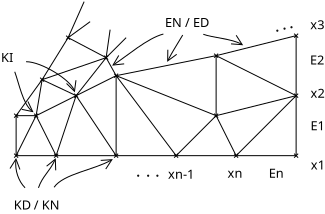 <?xml version="1.0" encoding="UTF-8"?>
<dia:diagram xmlns:dia="http://www.lysator.liu.se/~alla/dia/">
  <dia:layer name="Bakgrund" visible="true" connectable="true" active="true">
    <dia:object type="Standard - Line" version="0" id="O0">
      <dia:attribute name="obj_pos">
        <dia:point val="7,-1"/>
      </dia:attribute>
      <dia:attribute name="obj_bb">
        <dia:rectangle val="6.975,-1.025;10.025,-0.975"/>
      </dia:attribute>
      <dia:attribute name="conn_endpoints">
        <dia:point val="7,-1"/>
        <dia:point val="10,-1"/>
      </dia:attribute>
      <dia:attribute name="numcp">
        <dia:int val="1"/>
      </dia:attribute>
      <dia:attribute name="line_width">
        <dia:real val="0.05"/>
      </dia:attribute>
    </dia:object>
    <dia:object type="Standard - Line" version="0" id="O1">
      <dia:attribute name="obj_pos">
        <dia:point val="10,-1"/>
      </dia:attribute>
      <dia:attribute name="obj_bb">
        <dia:rectangle val="9.975,-1.025;13.025,-0.975"/>
      </dia:attribute>
      <dia:attribute name="conn_endpoints">
        <dia:point val="10,-1"/>
        <dia:point val="13,-1"/>
      </dia:attribute>
      <dia:attribute name="numcp">
        <dia:int val="1"/>
      </dia:attribute>
      <dia:attribute name="line_width">
        <dia:real val="0.05"/>
      </dia:attribute>
    </dia:object>
    <dia:object type="Standard - Line" version="0" id="O2">
      <dia:attribute name="obj_pos">
        <dia:point val="13,-1"/>
      </dia:attribute>
      <dia:attribute name="obj_bb">
        <dia:rectangle val="12.975,-4.025;13.025,-0.975"/>
      </dia:attribute>
      <dia:attribute name="conn_endpoints">
        <dia:point val="13,-1"/>
        <dia:point val="13,-4"/>
      </dia:attribute>
      <dia:attribute name="numcp">
        <dia:int val="1"/>
      </dia:attribute>
      <dia:attribute name="line_width">
        <dia:real val="0.05"/>
      </dia:attribute>
    </dia:object>
    <dia:object type="Standard - Line" version="0" id="O3">
      <dia:attribute name="obj_pos">
        <dia:point val="13,-4"/>
      </dia:attribute>
      <dia:attribute name="obj_bb">
        <dia:rectangle val="12.975,-7.025;13.025,-3.975"/>
      </dia:attribute>
      <dia:attribute name="conn_endpoints">
        <dia:point val="13,-4"/>
        <dia:point val="13,-7"/>
      </dia:attribute>
      <dia:attribute name="numcp">
        <dia:int val="1"/>
      </dia:attribute>
      <dia:attribute name="line_width">
        <dia:real val="0.05"/>
      </dia:attribute>
    </dia:object>
    <dia:object type="Standard - Line" version="0" id="O4">
      <dia:attribute name="obj_pos">
        <dia:point val="13,-7"/>
      </dia:attribute>
      <dia:attribute name="obj_bb">
        <dia:rectangle val="8.97,-7.03;13.03,-5.97"/>
      </dia:attribute>
      <dia:attribute name="conn_endpoints">
        <dia:point val="13,-7"/>
        <dia:point val="9,-6"/>
      </dia:attribute>
      <dia:attribute name="numcp">
        <dia:int val="1"/>
      </dia:attribute>
      <dia:attribute name="line_width">
        <dia:real val="0.05"/>
      </dia:attribute>
    </dia:object>
    <dia:object type="Standard - Line" version="0" id="O5">
      <dia:attribute name="obj_pos">
        <dia:point val="9,-6"/>
      </dia:attribute>
      <dia:attribute name="obj_bb">
        <dia:rectangle val="3.971,-6.029;9.029,-4.971"/>
      </dia:attribute>
      <dia:attribute name="conn_endpoints">
        <dia:point val="9,-6"/>
        <dia:point val="4,-5"/>
      </dia:attribute>
      <dia:attribute name="numcp">
        <dia:int val="1"/>
      </dia:attribute>
      <dia:attribute name="line_width">
        <dia:real val="0.05"/>
      </dia:attribute>
    </dia:object>
    <dia:object type="Standard - Line" version="0" id="O6">
      <dia:attribute name="obj_pos">
        <dia:point val="9,-6"/>
      </dia:attribute>
      <dia:attribute name="obj_bb">
        <dia:rectangle val="8.966,-6.034;13.034,-3.966"/>
      </dia:attribute>
      <dia:attribute name="conn_endpoints">
        <dia:point val="9,-6"/>
        <dia:point val="13,-4"/>
      </dia:attribute>
      <dia:attribute name="numcp">
        <dia:int val="1"/>
      </dia:attribute>
      <dia:attribute name="line_width">
        <dia:real val="0.05"/>
      </dia:attribute>
    </dia:object>
    <dia:object type="Standard - Line" version="0" id="O7">
      <dia:attribute name="obj_pos">
        <dia:point val="13,-4"/>
      </dia:attribute>
      <dia:attribute name="obj_bb">
        <dia:rectangle val="9.965,-4.035;13.035,-0.965"/>
      </dia:attribute>
      <dia:attribute name="conn_endpoints">
        <dia:point val="13,-4"/>
        <dia:point val="10,-1"/>
      </dia:attribute>
      <dia:attribute name="numcp">
        <dia:int val="1"/>
      </dia:attribute>
      <dia:attribute name="line_width">
        <dia:real val="0.05"/>
      </dia:attribute>
    </dia:object>
    <dia:object type="Standard - Line" version="0" id="O8">
      <dia:attribute name="obj_pos">
        <dia:point val="10,-1"/>
      </dia:attribute>
      <dia:attribute name="obj_bb">
        <dia:rectangle val="8.966,-3.034;10.034,-0.966"/>
      </dia:attribute>
      <dia:attribute name="conn_endpoints">
        <dia:point val="10,-1"/>
        <dia:point val="9,-3"/>
      </dia:attribute>
      <dia:attribute name="numcp">
        <dia:int val="1"/>
      </dia:attribute>
      <dia:attribute name="line_width">
        <dia:real val="0.05"/>
      </dia:attribute>
    </dia:object>
    <dia:object type="Standard - Line" version="0" id="O9">
      <dia:attribute name="obj_pos">
        <dia:point val="9,-3"/>
      </dia:attribute>
      <dia:attribute name="obj_bb">
        <dia:rectangle val="8.975,-6.025;9.025,-2.975"/>
      </dia:attribute>
      <dia:attribute name="conn_endpoints">
        <dia:point val="9,-3"/>
        <dia:point val="9,-6"/>
      </dia:attribute>
      <dia:attribute name="numcp">
        <dia:int val="1"/>
      </dia:attribute>
      <dia:attribute name="line_width">
        <dia:real val="0.05"/>
      </dia:attribute>
    </dia:object>
    <dia:object type="Standard - Line" version="0" id="O10">
      <dia:attribute name="obj_pos">
        <dia:point val="9,-3"/>
      </dia:attribute>
      <dia:attribute name="obj_bb">
        <dia:rectangle val="8.97,-4.03;13.03,-2.97"/>
      </dia:attribute>
      <dia:attribute name="conn_endpoints">
        <dia:point val="9,-3"/>
        <dia:point val="13,-4"/>
      </dia:attribute>
      <dia:attribute name="numcp">
        <dia:int val="1"/>
      </dia:attribute>
      <dia:attribute name="line_width">
        <dia:real val="0.05"/>
      </dia:attribute>
    </dia:object>
    <dia:object type="Standard - Line" version="0" id="O11">
      <dia:attribute name="obj_pos">
        <dia:point val="9,-3"/>
      </dia:attribute>
      <dia:attribute name="obj_bb">
        <dia:rectangle val="3.967,-5.032;9.033,-2.967"/>
      </dia:attribute>
      <dia:attribute name="conn_endpoints">
        <dia:point val="9,-3"/>
        <dia:point val="4,-5"/>
      </dia:attribute>
      <dia:attribute name="numcp">
        <dia:int val="1"/>
      </dia:attribute>
      <dia:attribute name="line_width">
        <dia:real val="0.05"/>
      </dia:attribute>
    </dia:object>
    <dia:object type="Standard - Line" version="0" id="O12">
      <dia:attribute name="obj_pos">
        <dia:point val="9,-3"/>
      </dia:attribute>
      <dia:attribute name="obj_bb">
        <dia:rectangle val="6.965,-3.035;9.035,-0.965"/>
      </dia:attribute>
      <dia:attribute name="conn_endpoints">
        <dia:point val="9,-3"/>
        <dia:point val="7,-1"/>
      </dia:attribute>
      <dia:attribute name="numcp">
        <dia:int val="1"/>
      </dia:attribute>
      <dia:attribute name="line_width">
        <dia:real val="0.05"/>
      </dia:attribute>
    </dia:object>
    <dia:object type="Standard - Line" version="0" id="O13">
      <dia:attribute name="obj_pos">
        <dia:point val="7,-1"/>
      </dia:attribute>
      <dia:attribute name="obj_bb">
        <dia:rectangle val="3.975,-1.025;7.025,-0.975"/>
      </dia:attribute>
      <dia:attribute name="conn_endpoints">
        <dia:point val="7,-1"/>
        <dia:point val="4,-1"/>
      </dia:attribute>
      <dia:attribute name="numcp">
        <dia:int val="1"/>
      </dia:attribute>
      <dia:attribute name="line_width">
        <dia:real val="0.05"/>
      </dia:attribute>
    </dia:object>
    <dia:object type="Standard - Line" version="0" id="O14">
      <dia:attribute name="obj_pos">
        <dia:point val="4,-1"/>
      </dia:attribute>
      <dia:attribute name="obj_bb">
        <dia:rectangle val="0.975,-1.025;4.025,-0.975"/>
      </dia:attribute>
      <dia:attribute name="conn_endpoints">
        <dia:point val="4,-1"/>
        <dia:point val="1,-1"/>
      </dia:attribute>
      <dia:attribute name="numcp">
        <dia:int val="1"/>
      </dia:attribute>
      <dia:attribute name="line_width">
        <dia:real val="0.05"/>
      </dia:attribute>
    </dia:object>
    <dia:object type="Standard - Line" version="0" id="O15">
      <dia:attribute name="obj_pos">
        <dia:point val="1,-1"/>
      </dia:attribute>
      <dia:attribute name="obj_bb">
        <dia:rectangle val="-1.025,-1.025;1.025,-0.975"/>
      </dia:attribute>
      <dia:attribute name="conn_endpoints">
        <dia:point val="1,-1"/>
        <dia:point val="-1,-1"/>
      </dia:attribute>
      <dia:attribute name="numcp">
        <dia:int val="1"/>
      </dia:attribute>
      <dia:attribute name="line_width">
        <dia:real val="0.05"/>
      </dia:attribute>
    </dia:object>
    <dia:object type="Standard - Line" version="0" id="O16">
      <dia:attribute name="obj_pos">
        <dia:point val="1,-1"/>
      </dia:attribute>
      <dia:attribute name="obj_bb">
        <dia:rectangle val="0.968,-4.032;2.032,-0.968"/>
      </dia:attribute>
      <dia:attribute name="conn_endpoints">
        <dia:point val="1,-1"/>
        <dia:point val="2,-4"/>
      </dia:attribute>
      <dia:attribute name="numcp">
        <dia:int val="1"/>
      </dia:attribute>
      <dia:attribute name="line_width">
        <dia:real val="0.05"/>
      </dia:attribute>
    </dia:object>
    <dia:object type="Standard - Line" version="0" id="O17">
      <dia:attribute name="obj_pos">
        <dia:point val="2,-4"/>
      </dia:attribute>
      <dia:attribute name="obj_bb">
        <dia:rectangle val="1.965,-4.035;4.035,-0.965"/>
      </dia:attribute>
      <dia:attribute name="conn_endpoints">
        <dia:point val="2,-4"/>
        <dia:point val="4,-1"/>
      </dia:attribute>
      <dia:attribute name="numcp">
        <dia:int val="1"/>
      </dia:attribute>
      <dia:attribute name="line_width">
        <dia:real val="0.05"/>
      </dia:attribute>
    </dia:object>
    <dia:object type="Standard - Line" version="0" id="O18">
      <dia:attribute name="obj_pos">
        <dia:point val="2,-4"/>
      </dia:attribute>
      <dia:attribute name="obj_bb">
        <dia:rectangle val="1.966,-5.034;4.034,-3.966"/>
      </dia:attribute>
      <dia:attribute name="conn_endpoints">
        <dia:point val="2,-4"/>
        <dia:point val="4,-5"/>
      </dia:attribute>
      <dia:attribute name="numcp">
        <dia:int val="1"/>
      </dia:attribute>
      <dia:attribute name="line_width">
        <dia:real val="0.05"/>
      </dia:attribute>
    </dia:object>
    <dia:object type="Standard - Line" version="0" id="O19">
      <dia:attribute name="obj_pos">
        <dia:point val="4,-5"/>
      </dia:attribute>
      <dia:attribute name="obj_bb">
        <dia:rectangle val="3.466,-5.934;4.034,-4.966"/>
      </dia:attribute>
      <dia:attribute name="conn_endpoints">
        <dia:point val="4,-5"/>
        <dia:point val="3.5,-5.9"/>
      </dia:attribute>
      <dia:attribute name="numcp">
        <dia:int val="1"/>
      </dia:attribute>
      <dia:attribute name="line_width">
        <dia:real val="0.05"/>
      </dia:attribute>
      <dia:connections>
        <dia:connection handle="1" to="O57" connection="0"/>
      </dia:connections>
    </dia:object>
    <dia:object type="Standard - Line" version="0" id="O20">
      <dia:attribute name="obj_pos">
        <dia:point val="3.5,-5.9"/>
      </dia:attribute>
      <dia:attribute name="obj_bb">
        <dia:rectangle val="3.465,-6.935;4.535,-5.865"/>
      </dia:attribute>
      <dia:attribute name="conn_endpoints">
        <dia:point val="3.5,-5.9"/>
        <dia:point val="4.5,-6.9"/>
      </dia:attribute>
      <dia:attribute name="numcp">
        <dia:int val="1"/>
      </dia:attribute>
      <dia:attribute name="line_width">
        <dia:real val="0.05"/>
      </dia:attribute>
      <dia:connections>
        <dia:connection handle="0" to="O57" connection="0"/>
      </dia:connections>
    </dia:object>
    <dia:object type="Standard - Line" version="0" id="O21">
      <dia:attribute name="obj_pos">
        <dia:point val="3.5,-5.9"/>
      </dia:attribute>
      <dia:attribute name="obj_bb">
        <dia:rectangle val="1.965,-5.935;3.535,-3.965"/>
      </dia:attribute>
      <dia:attribute name="conn_endpoints">
        <dia:point val="3.5,-5.9"/>
        <dia:point val="2,-4"/>
      </dia:attribute>
      <dia:attribute name="numcp">
        <dia:int val="1"/>
      </dia:attribute>
      <dia:attribute name="line_width">
        <dia:real val="0.05"/>
      </dia:attribute>
      <dia:connections>
        <dia:connection handle="0" to="O57" connection="0"/>
        <dia:connection handle="1" to="O63" connection="0"/>
      </dia:connections>
    </dia:object>
    <dia:object type="Standard - Line" version="0" id="O22">
      <dia:attribute name="obj_pos">
        <dia:point val="3.5,-5.9"/>
      </dia:attribute>
      <dia:attribute name="obj_bb">
        <dia:rectangle val="1.566,-6.934;3.534,-5.866"/>
      </dia:attribute>
      <dia:attribute name="conn_endpoints">
        <dia:point val="3.5,-5.9"/>
        <dia:point val="1.6,-6.9"/>
      </dia:attribute>
      <dia:attribute name="numcp">
        <dia:int val="1"/>
      </dia:attribute>
      <dia:attribute name="line_width">
        <dia:real val="0.05"/>
      </dia:attribute>
      <dia:connections>
        <dia:connection handle="0" to="O57" connection="0"/>
      </dia:connections>
    </dia:object>
    <dia:object type="Standard - Line" version="0" id="O23">
      <dia:attribute name="obj_pos">
        <dia:point val="2,-4"/>
      </dia:attribute>
      <dia:attribute name="obj_bb">
        <dia:rectangle val="0.267,-4.833;2.033,-3.967"/>
      </dia:attribute>
      <dia:attribute name="conn_endpoints">
        <dia:point val="2,-4"/>
        <dia:point val="0.3,-4.8"/>
      </dia:attribute>
      <dia:attribute name="numcp">
        <dia:int val="1"/>
      </dia:attribute>
      <dia:attribute name="line_width">
        <dia:real val="0.05"/>
      </dia:attribute>
      <dia:connections>
        <dia:connection handle="0" to="O63" connection="0"/>
        <dia:connection handle="1" to="O53" connection="0"/>
      </dia:connections>
    </dia:object>
    <dia:object type="Standard - Line" version="0" id="O24">
      <dia:attribute name="obj_pos">
        <dia:point val="-1,-1"/>
      </dia:attribute>
      <dia:attribute name="obj_bb">
        <dia:rectangle val="-1.034,-3.034;0.034,-0.966"/>
      </dia:attribute>
      <dia:attribute name="conn_endpoints">
        <dia:point val="-1,-1"/>
        <dia:point val="0,-3"/>
      </dia:attribute>
      <dia:attribute name="numcp">
        <dia:int val="1"/>
      </dia:attribute>
      <dia:attribute name="line_width">
        <dia:real val="0.05"/>
      </dia:attribute>
    </dia:object>
    <dia:object type="Standard - Line" version="0" id="O25">
      <dia:attribute name="obj_pos">
        <dia:point val="-1,-1"/>
      </dia:attribute>
      <dia:attribute name="obj_bb">
        <dia:rectangle val="-1.025,-3.025;-0.975,-0.975"/>
      </dia:attribute>
      <dia:attribute name="conn_endpoints">
        <dia:point val="-1,-1"/>
        <dia:point val="-1,-3"/>
      </dia:attribute>
      <dia:attribute name="numcp">
        <dia:int val="1"/>
      </dia:attribute>
      <dia:attribute name="line_width">
        <dia:real val="0.05"/>
      </dia:attribute>
    </dia:object>
    <dia:object type="Standard - Line" version="0" id="O26">
      <dia:attribute name="obj_pos">
        <dia:point val="-1,-3"/>
      </dia:attribute>
      <dia:attribute name="obj_bb">
        <dia:rectangle val="-1.035,-4.835;0.335,-2.965"/>
      </dia:attribute>
      <dia:attribute name="conn_endpoints">
        <dia:point val="-1,-3"/>
        <dia:point val="0.3,-4.8"/>
      </dia:attribute>
      <dia:attribute name="numcp">
        <dia:int val="1"/>
      </dia:attribute>
      <dia:attribute name="line_width">
        <dia:real val="0.05"/>
      </dia:attribute>
    </dia:object>
    <dia:object type="Standard - Line" version="0" id="O27">
      <dia:attribute name="obj_pos">
        <dia:point val="-1,-3"/>
      </dia:attribute>
      <dia:attribute name="obj_bb">
        <dia:rectangle val="-1.025,-3.025;0.025,-2.975"/>
      </dia:attribute>
      <dia:attribute name="conn_endpoints">
        <dia:point val="-1,-3"/>
        <dia:point val="0,-3"/>
      </dia:attribute>
      <dia:attribute name="numcp">
        <dia:int val="1"/>
      </dia:attribute>
      <dia:attribute name="line_width">
        <dia:real val="0.05"/>
      </dia:attribute>
    </dia:object>
    <dia:object type="Standard - Line" version="0" id="O28">
      <dia:attribute name="obj_pos">
        <dia:point val="0,-3"/>
      </dia:attribute>
      <dia:attribute name="obj_bb">
        <dia:rectangle val="-0.034,-4.034;2.034,-2.966"/>
      </dia:attribute>
      <dia:attribute name="conn_endpoints">
        <dia:point val="0,-3"/>
        <dia:point val="2,-4"/>
      </dia:attribute>
      <dia:attribute name="numcp">
        <dia:int val="1"/>
      </dia:attribute>
      <dia:attribute name="line_width">
        <dia:real val="0.05"/>
      </dia:attribute>
    </dia:object>
    <dia:object type="Standard - Line" version="0" id="O29">
      <dia:attribute name="obj_pos">
        <dia:point val="0.3,-4.8"/>
      </dia:attribute>
      <dia:attribute name="obj_bb">
        <dia:rectangle val="0.266,-6.934;1.634,-4.766"/>
      </dia:attribute>
      <dia:attribute name="conn_endpoints">
        <dia:point val="0.3,-4.8"/>
        <dia:point val="1.6,-6.9"/>
      </dia:attribute>
      <dia:attribute name="numcp">
        <dia:int val="1"/>
      </dia:attribute>
      <dia:attribute name="line_width">
        <dia:real val="0.05"/>
      </dia:attribute>
    </dia:object>
    <dia:object type="Standard - Line" version="0" id="O30">
      <dia:attribute name="obj_pos">
        <dia:point val="3.5,-5.9"/>
      </dia:attribute>
      <dia:attribute name="obj_bb">
        <dia:rectangle val="3.472,-7.328;3.728,-5.872"/>
      </dia:attribute>
      <dia:attribute name="conn_endpoints">
        <dia:point val="3.5,-5.9"/>
        <dia:point val="3.7,-7.3"/>
      </dia:attribute>
      <dia:attribute name="numcp">
        <dia:int val="1"/>
      </dia:attribute>
      <dia:attribute name="line_width">
        <dia:real val="0.05"/>
      </dia:attribute>
      <dia:connections>
        <dia:connection handle="0" to="O57" connection="0"/>
      </dia:connections>
    </dia:object>
    <dia:object type="Standard - Line" version="0" id="O31">
      <dia:attribute name="obj_pos">
        <dia:point val="0.3,-4.8"/>
      </dia:attribute>
      <dia:attribute name="obj_bb">
        <dia:rectangle val="0.268,-5.932;3.532,-4.768"/>
      </dia:attribute>
      <dia:attribute name="conn_endpoints">
        <dia:point val="0.3,-4.8"/>
        <dia:point val="3.5,-5.9"/>
      </dia:attribute>
      <dia:attribute name="numcp">
        <dia:int val="1"/>
      </dia:attribute>
      <dia:attribute name="line_width">
        <dia:real val="0.05"/>
      </dia:attribute>
      <dia:connections>
        <dia:connection handle="1" to="O57" connection="0"/>
      </dia:connections>
    </dia:object>
    <dia:object type="Standard - Line" version="0" id="O32">
      <dia:attribute name="obj_pos">
        <dia:point val="0,-3"/>
      </dia:attribute>
      <dia:attribute name="obj_bb">
        <dia:rectangle val="-0.029,-4.829;0.329,-2.971"/>
      </dia:attribute>
      <dia:attribute name="conn_endpoints">
        <dia:point val="0,-3"/>
        <dia:point val="0.3,-4.8"/>
      </dia:attribute>
      <dia:attribute name="numcp">
        <dia:int val="1"/>
      </dia:attribute>
      <dia:attribute name="line_width">
        <dia:real val="0.05"/>
      </dia:attribute>
    </dia:object>
    <dia:object type="Standard - Line" version="0" id="O33">
      <dia:attribute name="obj_pos">
        <dia:point val="1.6,-6.9"/>
      </dia:attribute>
      <dia:attribute name="obj_bb">
        <dia:rectangle val="1.567,-8.733;2.433,-6.867"/>
      </dia:attribute>
      <dia:attribute name="conn_endpoints">
        <dia:point val="1.6,-6.9"/>
        <dia:point val="2.4,-8.7"/>
      </dia:attribute>
      <dia:attribute name="numcp">
        <dia:int val="1"/>
      </dia:attribute>
      <dia:attribute name="line_width">
        <dia:real val="0.05"/>
      </dia:attribute>
    </dia:object>
    <dia:object type="Standard - Line" version="0" id="O34">
      <dia:attribute name="obj_pos">
        <dia:point val="4,-1"/>
      </dia:attribute>
      <dia:attribute name="obj_bb">
        <dia:rectangle val="3.975,-5.025;4.025,-0.975"/>
      </dia:attribute>
      <dia:attribute name="conn_endpoints">
        <dia:point val="4,-1"/>
        <dia:point val="4,-5"/>
      </dia:attribute>
      <dia:attribute name="numcp">
        <dia:int val="1"/>
      </dia:attribute>
      <dia:attribute name="line_width">
        <dia:real val="0.05"/>
      </dia:attribute>
    </dia:object>
    <dia:object type="Standard - Line" version="0" id="O35">
      <dia:attribute name="obj_pos">
        <dia:point val="7,-1"/>
      </dia:attribute>
      <dia:attribute name="obj_bb">
        <dia:rectangle val="3.965,-5.035;7.035,-0.965"/>
      </dia:attribute>
      <dia:attribute name="conn_endpoints">
        <dia:point val="7,-1"/>
        <dia:point val="4,-5"/>
      </dia:attribute>
      <dia:attribute name="numcp">
        <dia:int val="1"/>
      </dia:attribute>
      <dia:attribute name="line_width">
        <dia:real val="0.05"/>
      </dia:attribute>
    </dia:object>
    <dia:object type="Standard - Line" version="0" id="O36">
      <dia:attribute name="obj_pos">
        <dia:point val="1.6,-6.9"/>
      </dia:attribute>
      <dia:attribute name="obj_bb">
        <dia:rectangle val="1.565,-7.735;2.735,-6.865"/>
      </dia:attribute>
      <dia:attribute name="conn_endpoints">
        <dia:point val="1.6,-6.9"/>
        <dia:point val="2.7,-7.7"/>
      </dia:attribute>
      <dia:attribute name="numcp">
        <dia:int val="1"/>
      </dia:attribute>
      <dia:attribute name="line_width">
        <dia:real val="0.05"/>
      </dia:attribute>
    </dia:object>
    <dia:object type="Standard - Line" version="0" id="O37">
      <dia:attribute name="obj_pos">
        <dia:point val="12.9,-4.1"/>
      </dia:attribute>
      <dia:attribute name="obj_bb">
        <dia:rectangle val="12.865,-4.135;13.135,-3.865"/>
      </dia:attribute>
      <dia:attribute name="conn_endpoints">
        <dia:point val="12.9,-4.1"/>
        <dia:point val="13.1,-3.9"/>
      </dia:attribute>
      <dia:attribute name="numcp">
        <dia:int val="1"/>
      </dia:attribute>
      <dia:attribute name="line_width">
        <dia:real val="0.05"/>
      </dia:attribute>
    </dia:object>
    <dia:object type="Standard - Line" version="0" id="O38">
      <dia:attribute name="obj_pos">
        <dia:point val="12.9,-3.9"/>
      </dia:attribute>
      <dia:attribute name="obj_bb">
        <dia:rectangle val="12.865,-4.135;13.135,-3.865"/>
      </dia:attribute>
      <dia:attribute name="conn_endpoints">
        <dia:point val="12.9,-3.9"/>
        <dia:point val="13.1,-4.1"/>
      </dia:attribute>
      <dia:attribute name="numcp">
        <dia:int val="1"/>
      </dia:attribute>
      <dia:attribute name="line_width">
        <dia:real val="0.05"/>
      </dia:attribute>
    </dia:object>
    <dia:object type="Standard - Line" version="0" id="O39">
      <dia:attribute name="obj_pos">
        <dia:point val="12.9,-1.1"/>
      </dia:attribute>
      <dia:attribute name="obj_bb">
        <dia:rectangle val="12.865,-1.135;13.135,-0.865"/>
      </dia:attribute>
      <dia:attribute name="conn_endpoints">
        <dia:point val="12.9,-1.1"/>
        <dia:point val="13.1,-0.9"/>
      </dia:attribute>
      <dia:attribute name="numcp">
        <dia:int val="1"/>
      </dia:attribute>
      <dia:attribute name="line_width">
        <dia:real val="0.05"/>
      </dia:attribute>
    </dia:object>
    <dia:object type="Standard - Line" version="0" id="O40">
      <dia:attribute name="obj_pos">
        <dia:point val="12.9,-0.9"/>
      </dia:attribute>
      <dia:attribute name="obj_bb">
        <dia:rectangle val="12.865,-1.135;13.135,-0.865"/>
      </dia:attribute>
      <dia:attribute name="conn_endpoints">
        <dia:point val="12.9,-0.9"/>
        <dia:point val="13.1,-1.1"/>
      </dia:attribute>
      <dia:attribute name="numcp">
        <dia:int val="1"/>
      </dia:attribute>
      <dia:attribute name="line_width">
        <dia:real val="0.05"/>
      </dia:attribute>
    </dia:object>
    <dia:object type="Standard - Line" version="0" id="O41">
      <dia:attribute name="obj_pos">
        <dia:point val="9.9,-1.1"/>
      </dia:attribute>
      <dia:attribute name="obj_bb">
        <dia:rectangle val="9.865,-1.135;10.135,-0.865"/>
      </dia:attribute>
      <dia:attribute name="conn_endpoints">
        <dia:point val="9.9,-1.1"/>
        <dia:point val="10.1,-0.9"/>
      </dia:attribute>
      <dia:attribute name="numcp">
        <dia:int val="1"/>
      </dia:attribute>
      <dia:attribute name="line_width">
        <dia:real val="0.05"/>
      </dia:attribute>
    </dia:object>
    <dia:object type="Standard - Line" version="0" id="O42">
      <dia:attribute name="obj_pos">
        <dia:point val="9.9,-0.9"/>
      </dia:attribute>
      <dia:attribute name="obj_bb">
        <dia:rectangle val="9.865,-1.135;10.135,-0.865"/>
      </dia:attribute>
      <dia:attribute name="conn_endpoints">
        <dia:point val="9.9,-0.9"/>
        <dia:point val="10.1,-1.1"/>
      </dia:attribute>
      <dia:attribute name="numcp">
        <dia:int val="1"/>
      </dia:attribute>
      <dia:attribute name="line_width">
        <dia:real val="0.05"/>
      </dia:attribute>
    </dia:object>
    <dia:object type="Standard - Line" version="0" id="O43">
      <dia:attribute name="obj_pos">
        <dia:point val="6.9,-1.1"/>
      </dia:attribute>
      <dia:attribute name="obj_bb">
        <dia:rectangle val="6.865,-1.135;7.135,-0.865"/>
      </dia:attribute>
      <dia:attribute name="conn_endpoints">
        <dia:point val="6.9,-1.1"/>
        <dia:point val="7.1,-0.9"/>
      </dia:attribute>
      <dia:attribute name="numcp">
        <dia:int val="1"/>
      </dia:attribute>
      <dia:attribute name="line_width">
        <dia:real val="0.05"/>
      </dia:attribute>
    </dia:object>
    <dia:object type="Standard - Line" version="0" id="O44">
      <dia:attribute name="obj_pos">
        <dia:point val="6.9,-0.9"/>
      </dia:attribute>
      <dia:attribute name="obj_bb">
        <dia:rectangle val="6.865,-1.135;7.135,-0.865"/>
      </dia:attribute>
      <dia:attribute name="conn_endpoints">
        <dia:point val="6.9,-0.9"/>
        <dia:point val="7.1,-1.1"/>
      </dia:attribute>
      <dia:attribute name="numcp">
        <dia:int val="1"/>
      </dia:attribute>
      <dia:attribute name="line_width">
        <dia:real val="0.05"/>
      </dia:attribute>
    </dia:object>
    <dia:object type="Standard - Line" version="0" id="O45">
      <dia:attribute name="obj_pos">
        <dia:point val="3.9,-1.1"/>
      </dia:attribute>
      <dia:attribute name="obj_bb">
        <dia:rectangle val="3.865,-1.135;4.135,-0.865"/>
      </dia:attribute>
      <dia:attribute name="conn_endpoints">
        <dia:point val="3.9,-1.1"/>
        <dia:point val="4.1,-0.9"/>
      </dia:attribute>
      <dia:attribute name="numcp">
        <dia:int val="1"/>
      </dia:attribute>
      <dia:attribute name="line_width">
        <dia:real val="0.05"/>
      </dia:attribute>
    </dia:object>
    <dia:object type="Standard - Line" version="0" id="O46">
      <dia:attribute name="obj_pos">
        <dia:point val="3.9,-0.9"/>
      </dia:attribute>
      <dia:attribute name="obj_bb">
        <dia:rectangle val="3.865,-1.135;4.135,-0.865"/>
      </dia:attribute>
      <dia:attribute name="conn_endpoints">
        <dia:point val="3.9,-0.9"/>
        <dia:point val="4.1,-1.1"/>
      </dia:attribute>
      <dia:attribute name="numcp">
        <dia:int val="1"/>
      </dia:attribute>
      <dia:attribute name="line_width">
        <dia:real val="0.05"/>
      </dia:attribute>
    </dia:object>
    <dia:object type="Standard - Line" version="0" id="O47">
      <dia:attribute name="obj_pos">
        <dia:point val="0.9,-1.1"/>
      </dia:attribute>
      <dia:attribute name="obj_bb">
        <dia:rectangle val="0.865,-1.135;1.135,-0.865"/>
      </dia:attribute>
      <dia:attribute name="conn_endpoints">
        <dia:point val="0.9,-1.1"/>
        <dia:point val="1.1,-0.9"/>
      </dia:attribute>
      <dia:attribute name="numcp">
        <dia:int val="1"/>
      </dia:attribute>
      <dia:attribute name="line_width">
        <dia:real val="0.05"/>
      </dia:attribute>
    </dia:object>
    <dia:object type="Standard - Line" version="0" id="O48">
      <dia:attribute name="obj_pos">
        <dia:point val="0.9,-0.9"/>
      </dia:attribute>
      <dia:attribute name="obj_bb">
        <dia:rectangle val="0.865,-1.135;1.135,-0.865"/>
      </dia:attribute>
      <dia:attribute name="conn_endpoints">
        <dia:point val="0.9,-0.9"/>
        <dia:point val="1.1,-1.1"/>
      </dia:attribute>
      <dia:attribute name="numcp">
        <dia:int val="1"/>
      </dia:attribute>
      <dia:attribute name="line_width">
        <dia:real val="0.05"/>
      </dia:attribute>
    </dia:object>
    <dia:object type="Standard - Line" version="0" id="O49">
      <dia:attribute name="obj_pos">
        <dia:point val="-1.1,-1.1"/>
      </dia:attribute>
      <dia:attribute name="obj_bb">
        <dia:rectangle val="-1.135,-1.135;-0.865,-0.865"/>
      </dia:attribute>
      <dia:attribute name="conn_endpoints">
        <dia:point val="-1.1,-1.1"/>
        <dia:point val="-0.9,-0.9"/>
      </dia:attribute>
      <dia:attribute name="numcp">
        <dia:int val="1"/>
      </dia:attribute>
      <dia:attribute name="line_width">
        <dia:real val="0.05"/>
      </dia:attribute>
    </dia:object>
    <dia:object type="Standard - Line" version="0" id="O50">
      <dia:attribute name="obj_pos">
        <dia:point val="-1.1,-0.9"/>
      </dia:attribute>
      <dia:attribute name="obj_bb">
        <dia:rectangle val="-1.135,-1.135;-0.865,-0.865"/>
      </dia:attribute>
      <dia:attribute name="conn_endpoints">
        <dia:point val="-1.1,-0.9"/>
        <dia:point val="-0.9,-1.1"/>
      </dia:attribute>
      <dia:attribute name="numcp">
        <dia:int val="1"/>
      </dia:attribute>
      <dia:attribute name="line_width">
        <dia:real val="0.05"/>
      </dia:attribute>
    </dia:object>
    <dia:object type="Standard - Line" version="0" id="O51">
      <dia:attribute name="obj_pos">
        <dia:point val="-1.1,-3.1"/>
      </dia:attribute>
      <dia:attribute name="obj_bb">
        <dia:rectangle val="-1.135,-3.135;-0.865,-2.865"/>
      </dia:attribute>
      <dia:attribute name="conn_endpoints">
        <dia:point val="-1.1,-3.1"/>
        <dia:point val="-0.9,-2.9"/>
      </dia:attribute>
      <dia:attribute name="numcp">
        <dia:int val="1"/>
      </dia:attribute>
      <dia:attribute name="line_width">
        <dia:real val="0.05"/>
      </dia:attribute>
    </dia:object>
    <dia:object type="Standard - Line" version="0" id="O52">
      <dia:attribute name="obj_pos">
        <dia:point val="-1.1,-2.9"/>
      </dia:attribute>
      <dia:attribute name="obj_bb">
        <dia:rectangle val="-1.135,-3.135;-0.865,-2.865"/>
      </dia:attribute>
      <dia:attribute name="conn_endpoints">
        <dia:point val="-1.1,-2.9"/>
        <dia:point val="-0.9,-3.1"/>
      </dia:attribute>
      <dia:attribute name="numcp">
        <dia:int val="1"/>
      </dia:attribute>
      <dia:attribute name="line_width">
        <dia:real val="0.05"/>
      </dia:attribute>
    </dia:object>
    <dia:object type="Standard - Line" version="0" id="O53">
      <dia:attribute name="obj_pos">
        <dia:point val="0.2,-4.9"/>
      </dia:attribute>
      <dia:attribute name="obj_bb">
        <dia:rectangle val="0.165,-4.935;0.435,-4.665"/>
      </dia:attribute>
      <dia:attribute name="conn_endpoints">
        <dia:point val="0.2,-4.9"/>
        <dia:point val="0.4,-4.7"/>
      </dia:attribute>
      <dia:attribute name="numcp">
        <dia:int val="1"/>
      </dia:attribute>
      <dia:attribute name="line_width">
        <dia:real val="0.05"/>
      </dia:attribute>
    </dia:object>
    <dia:object type="Standard - Line" version="0" id="O54">
      <dia:attribute name="obj_pos">
        <dia:point val="0.2,-4.7"/>
      </dia:attribute>
      <dia:attribute name="obj_bb">
        <dia:rectangle val="0.165,-4.935;0.435,-4.665"/>
      </dia:attribute>
      <dia:attribute name="conn_endpoints">
        <dia:point val="0.2,-4.7"/>
        <dia:point val="0.4,-4.9"/>
      </dia:attribute>
      <dia:attribute name="numcp">
        <dia:int val="1"/>
      </dia:attribute>
      <dia:attribute name="line_width">
        <dia:real val="0.05"/>
      </dia:attribute>
    </dia:object>
    <dia:object type="Standard - Line" version="0" id="O55">
      <dia:attribute name="obj_pos">
        <dia:point val="3.9,-5.1"/>
      </dia:attribute>
      <dia:attribute name="obj_bb">
        <dia:rectangle val="3.865,-5.135;4.135,-4.865"/>
      </dia:attribute>
      <dia:attribute name="conn_endpoints">
        <dia:point val="3.9,-5.1"/>
        <dia:point val="4.1,-4.9"/>
      </dia:attribute>
      <dia:attribute name="numcp">
        <dia:int val="1"/>
      </dia:attribute>
      <dia:attribute name="line_width">
        <dia:real val="0.05"/>
      </dia:attribute>
    </dia:object>
    <dia:object type="Standard - Line" version="0" id="O56">
      <dia:attribute name="obj_pos">
        <dia:point val="3.9,-4.9"/>
      </dia:attribute>
      <dia:attribute name="obj_bb">
        <dia:rectangle val="3.865,-5.135;4.135,-4.865"/>
      </dia:attribute>
      <dia:attribute name="conn_endpoints">
        <dia:point val="3.9,-4.9"/>
        <dia:point val="4.1,-5.1"/>
      </dia:attribute>
      <dia:attribute name="numcp">
        <dia:int val="1"/>
      </dia:attribute>
      <dia:attribute name="line_width">
        <dia:real val="0.05"/>
      </dia:attribute>
    </dia:object>
    <dia:object type="Standard - Line" version="0" id="O57">
      <dia:attribute name="obj_pos">
        <dia:point val="3.4,-6"/>
      </dia:attribute>
      <dia:attribute name="obj_bb">
        <dia:rectangle val="3.365,-6.035;3.635,-5.765"/>
      </dia:attribute>
      <dia:attribute name="conn_endpoints">
        <dia:point val="3.4,-6"/>
        <dia:point val="3.6,-5.8"/>
      </dia:attribute>
      <dia:attribute name="numcp">
        <dia:int val="1"/>
      </dia:attribute>
      <dia:attribute name="line_width">
        <dia:real val="0.05"/>
      </dia:attribute>
    </dia:object>
    <dia:object type="Standard - Line" version="0" id="O58">
      <dia:attribute name="obj_pos">
        <dia:point val="3.4,-5.8"/>
      </dia:attribute>
      <dia:attribute name="obj_bb">
        <dia:rectangle val="3.365,-6.035;3.635,-5.765"/>
      </dia:attribute>
      <dia:attribute name="conn_endpoints">
        <dia:point val="3.4,-5.8"/>
        <dia:point val="3.6,-6"/>
      </dia:attribute>
      <dia:attribute name="numcp">
        <dia:int val="1"/>
      </dia:attribute>
      <dia:attribute name="line_width">
        <dia:real val="0.05"/>
      </dia:attribute>
    </dia:object>
    <dia:object type="Standard - Line" version="0" id="O59">
      <dia:attribute name="obj_pos">
        <dia:point val="8.9,-6.1"/>
      </dia:attribute>
      <dia:attribute name="obj_bb">
        <dia:rectangle val="8.865,-6.135;9.135,-5.865"/>
      </dia:attribute>
      <dia:attribute name="conn_endpoints">
        <dia:point val="8.9,-6.1"/>
        <dia:point val="9.1,-5.9"/>
      </dia:attribute>
      <dia:attribute name="numcp">
        <dia:int val="1"/>
      </dia:attribute>
      <dia:attribute name="line_width">
        <dia:real val="0.05"/>
      </dia:attribute>
    </dia:object>
    <dia:object type="Standard - Line" version="0" id="O60">
      <dia:attribute name="obj_pos">
        <dia:point val="9.1,-6.1"/>
      </dia:attribute>
      <dia:attribute name="obj_bb">
        <dia:rectangle val="8.865,-6.135;9.135,-5.865"/>
      </dia:attribute>
      <dia:attribute name="conn_endpoints">
        <dia:point val="9.1,-6.1"/>
        <dia:point val="8.9,-5.9"/>
      </dia:attribute>
      <dia:attribute name="numcp">
        <dia:int val="1"/>
      </dia:attribute>
      <dia:attribute name="line_width">
        <dia:real val="0.05"/>
      </dia:attribute>
    </dia:object>
    <dia:object type="Standard - Line" version="0" id="O61">
      <dia:attribute name="obj_pos">
        <dia:point val="12.9,-7.1"/>
      </dia:attribute>
      <dia:attribute name="obj_bb">
        <dia:rectangle val="12.865,-7.135;13.135,-6.865"/>
      </dia:attribute>
      <dia:attribute name="conn_endpoints">
        <dia:point val="12.9,-7.1"/>
        <dia:point val="13.1,-6.9"/>
      </dia:attribute>
      <dia:attribute name="numcp">
        <dia:int val="1"/>
      </dia:attribute>
      <dia:attribute name="line_width">
        <dia:real val="0.05"/>
      </dia:attribute>
    </dia:object>
    <dia:object type="Standard - Line" version="0" id="O62">
      <dia:attribute name="obj_pos">
        <dia:point val="12.9,-6.9"/>
      </dia:attribute>
      <dia:attribute name="obj_bb">
        <dia:rectangle val="12.865,-7.135;13.135,-6.865"/>
      </dia:attribute>
      <dia:attribute name="conn_endpoints">
        <dia:point val="12.9,-6.9"/>
        <dia:point val="13.1,-7.1"/>
      </dia:attribute>
      <dia:attribute name="numcp">
        <dia:int val="1"/>
      </dia:attribute>
      <dia:attribute name="line_width">
        <dia:real val="0.05"/>
      </dia:attribute>
    </dia:object>
    <dia:object type="Standard - Line" version="0" id="O63">
      <dia:attribute name="obj_pos">
        <dia:point val="1.9,-4.1"/>
      </dia:attribute>
      <dia:attribute name="obj_bb">
        <dia:rectangle val="1.865,-4.135;2.135,-3.865"/>
      </dia:attribute>
      <dia:attribute name="conn_endpoints">
        <dia:point val="1.9,-4.1"/>
        <dia:point val="2.1,-3.9"/>
      </dia:attribute>
      <dia:attribute name="numcp">
        <dia:int val="1"/>
      </dia:attribute>
      <dia:attribute name="line_width">
        <dia:real val="0.05"/>
      </dia:attribute>
    </dia:object>
    <dia:object type="Standard - Line" version="0" id="O64">
      <dia:attribute name="obj_pos">
        <dia:point val="1.9,-3.9"/>
      </dia:attribute>
      <dia:attribute name="obj_bb">
        <dia:rectangle val="1.865,-4.135;2.135,-3.865"/>
      </dia:attribute>
      <dia:attribute name="conn_endpoints">
        <dia:point val="1.9,-3.9"/>
        <dia:point val="2.1,-4.1"/>
      </dia:attribute>
      <dia:attribute name="numcp">
        <dia:int val="1"/>
      </dia:attribute>
      <dia:attribute name="line_width">
        <dia:real val="0.05"/>
      </dia:attribute>
    </dia:object>
    <dia:object type="Standard - Line" version="0" id="O65">
      <dia:attribute name="obj_pos">
        <dia:point val="8.9,-3.1"/>
      </dia:attribute>
      <dia:attribute name="obj_bb">
        <dia:rectangle val="8.865,-3.135;9.135,-2.865"/>
      </dia:attribute>
      <dia:attribute name="conn_endpoints">
        <dia:point val="8.9,-3.1"/>
        <dia:point val="9.1,-2.9"/>
      </dia:attribute>
      <dia:attribute name="numcp">
        <dia:int val="1"/>
      </dia:attribute>
      <dia:attribute name="line_width">
        <dia:real val="0.05"/>
      </dia:attribute>
    </dia:object>
    <dia:object type="Standard - Line" version="0" id="O66">
      <dia:attribute name="obj_pos">
        <dia:point val="8.9,-2.9"/>
      </dia:attribute>
      <dia:attribute name="obj_bb">
        <dia:rectangle val="8.865,-3.135;9.135,-2.865"/>
      </dia:attribute>
      <dia:attribute name="conn_endpoints">
        <dia:point val="8.9,-2.9"/>
        <dia:point val="9.1,-3.1"/>
      </dia:attribute>
      <dia:attribute name="numcp">
        <dia:int val="1"/>
      </dia:attribute>
      <dia:attribute name="line_width">
        <dia:real val="0.05"/>
      </dia:attribute>
    </dia:object>
    <dia:object type="Standard - Line" version="0" id="O67">
      <dia:attribute name="obj_pos">
        <dia:point val="-0.1,-3.1"/>
      </dia:attribute>
      <dia:attribute name="obj_bb">
        <dia:rectangle val="-0.135,-3.135;0.135,-2.865"/>
      </dia:attribute>
      <dia:attribute name="conn_endpoints">
        <dia:point val="-0.1,-3.1"/>
        <dia:point val="0.1,-2.9"/>
      </dia:attribute>
      <dia:attribute name="numcp">
        <dia:int val="1"/>
      </dia:attribute>
      <dia:attribute name="line_width">
        <dia:real val="0.05"/>
      </dia:attribute>
    </dia:object>
    <dia:object type="Standard - Line" version="0" id="O68">
      <dia:attribute name="obj_pos">
        <dia:point val="-0.1,-2.9"/>
      </dia:attribute>
      <dia:attribute name="obj_bb">
        <dia:rectangle val="-0.135,-3.135;0.135,-2.865"/>
      </dia:attribute>
      <dia:attribute name="conn_endpoints">
        <dia:point val="-0.1,-2.9"/>
        <dia:point val="0.1,-3.1"/>
      </dia:attribute>
      <dia:attribute name="numcp">
        <dia:int val="1"/>
      </dia:attribute>
      <dia:attribute name="line_width">
        <dia:real val="0.05"/>
      </dia:attribute>
    </dia:object>
    <dia:object type="Standard - Line" version="0" id="O69">
      <dia:attribute name="obj_pos">
        <dia:point val="0,-3"/>
      </dia:attribute>
      <dia:attribute name="obj_bb">
        <dia:rectangle val="-0.034,-3.034;1.034,-0.966"/>
      </dia:attribute>
      <dia:attribute name="conn_endpoints">
        <dia:point val="0,-3"/>
        <dia:point val="1,-1"/>
      </dia:attribute>
      <dia:attribute name="numcp">
        <dia:int val="1"/>
      </dia:attribute>
      <dia:attribute name="line_width">
        <dia:real val="0.05"/>
      </dia:attribute>
      <dia:connections>
        <dia:connection handle="0" to="O67" connection="0"/>
        <dia:connection handle="1" to="O47" connection="0"/>
      </dia:connections>
    </dia:object>
    <dia:object type="Standard - Line" version="0" id="O70">
      <dia:attribute name="obj_pos">
        <dia:point val="1.5,-7"/>
      </dia:attribute>
      <dia:attribute name="obj_bb">
        <dia:rectangle val="1.465,-7.035;1.735,-6.765"/>
      </dia:attribute>
      <dia:attribute name="conn_endpoints">
        <dia:point val="1.5,-7"/>
        <dia:point val="1.7,-6.8"/>
      </dia:attribute>
      <dia:attribute name="numcp">
        <dia:int val="1"/>
      </dia:attribute>
      <dia:attribute name="line_width">
        <dia:real val="0.05"/>
      </dia:attribute>
    </dia:object>
    <dia:object type="Standard - Line" version="0" id="O71">
      <dia:attribute name="obj_pos">
        <dia:point val="1.5,-6.8"/>
      </dia:attribute>
      <dia:attribute name="obj_bb">
        <dia:rectangle val="1.465,-7.035;1.735,-6.765"/>
      </dia:attribute>
      <dia:attribute name="conn_endpoints">
        <dia:point val="1.5,-6.8"/>
        <dia:point val="1.7,-7"/>
      </dia:attribute>
      <dia:attribute name="numcp">
        <dia:int val="1"/>
      </dia:attribute>
      <dia:attribute name="line_width">
        <dia:real val="0.05"/>
      </dia:attribute>
    </dia:object>
    <dia:object type="Standard - Text" version="1" id="O72">
      <dia:attribute name="obj_pos">
        <dia:point val="13.73,-0.303"/>
      </dia:attribute>
      <dia:attribute name="obj_bb">
        <dia:rectangle val="13.73,-0.897;14.515,-0.152"/>
      </dia:attribute>
      <dia:attribute name="text">
        <dia:composite type="text">
          <dia:attribute name="string">
            <dia:string>#x1#</dia:string>
          </dia:attribute>
          <dia:attribute name="font">
            <dia:font family="sans" style="0" name="Helvetica"/>
          </dia:attribute>
          <dia:attribute name="height">
            <dia:real val="0.8"/>
          </dia:attribute>
          <dia:attribute name="pos">
            <dia:point val="13.73,-0.303"/>
          </dia:attribute>
          <dia:attribute name="color">
            <dia:color val="#000000ff"/>
          </dia:attribute>
          <dia:attribute name="alignment">
            <dia:enum val="0"/>
          </dia:attribute>
        </dia:composite>
      </dia:attribute>
      <dia:attribute name="valign">
        <dia:enum val="3"/>
      </dia:attribute>
    </dia:object>
    <dia:object type="Standard - Text" version="1" id="O73">
      <dia:attribute name="obj_pos">
        <dia:point val="13.718,-3.901"/>
      </dia:attribute>
      <dia:attribute name="obj_bb">
        <dia:rectangle val="13.718,-4.495;14.503,-3.75"/>
      </dia:attribute>
      <dia:attribute name="text">
        <dia:composite type="text">
          <dia:attribute name="string">
            <dia:string>#x2#</dia:string>
          </dia:attribute>
          <dia:attribute name="font">
            <dia:font family="sans" style="0" name="Helvetica"/>
          </dia:attribute>
          <dia:attribute name="height">
            <dia:real val="0.8"/>
          </dia:attribute>
          <dia:attribute name="pos">
            <dia:point val="13.718,-3.901"/>
          </dia:attribute>
          <dia:attribute name="color">
            <dia:color val="#000000ff"/>
          </dia:attribute>
          <dia:attribute name="alignment">
            <dia:enum val="0"/>
          </dia:attribute>
        </dia:composite>
      </dia:attribute>
      <dia:attribute name="valign">
        <dia:enum val="3"/>
      </dia:attribute>
    </dia:object>
    <dia:object type="Standard - Text" version="1" id="O74">
      <dia:attribute name="obj_pos">
        <dia:point val="13.702,-7.316"/>
      </dia:attribute>
      <dia:attribute name="obj_bb">
        <dia:rectangle val="13.702,-7.91;14.487,-7.165"/>
      </dia:attribute>
      <dia:attribute name="text">
        <dia:composite type="text">
          <dia:attribute name="string">
            <dia:string>#x3#</dia:string>
          </dia:attribute>
          <dia:attribute name="font">
            <dia:font family="sans" style="0" name="Helvetica"/>
          </dia:attribute>
          <dia:attribute name="height">
            <dia:real val="0.8"/>
          </dia:attribute>
          <dia:attribute name="pos">
            <dia:point val="13.702,-7.316"/>
          </dia:attribute>
          <dia:attribute name="color">
            <dia:color val="#000000ff"/>
          </dia:attribute>
          <dia:attribute name="alignment">
            <dia:enum val="0"/>
          </dia:attribute>
        </dia:composite>
      </dia:attribute>
      <dia:attribute name="valign">
        <dia:enum val="3"/>
      </dia:attribute>
    </dia:object>
    <dia:object type="Standard - Text" version="1" id="O75">
      <dia:attribute name="obj_pos">
        <dia:point val="9.566,0.101"/>
      </dia:attribute>
      <dia:attribute name="obj_bb">
        <dia:rectangle val="9.566,-0.493;10.348,0.252"/>
      </dia:attribute>
      <dia:attribute name="text">
        <dia:composite type="text">
          <dia:attribute name="string">
            <dia:string>#xn#</dia:string>
          </dia:attribute>
          <dia:attribute name="font">
            <dia:font family="sans" style="0" name="Helvetica"/>
          </dia:attribute>
          <dia:attribute name="height">
            <dia:real val="0.8"/>
          </dia:attribute>
          <dia:attribute name="pos">
            <dia:point val="9.566,0.101"/>
          </dia:attribute>
          <dia:attribute name="color">
            <dia:color val="#000000ff"/>
          </dia:attribute>
          <dia:attribute name="alignment">
            <dia:enum val="0"/>
          </dia:attribute>
        </dia:composite>
      </dia:attribute>
      <dia:attribute name="valign">
        <dia:enum val="3"/>
      </dia:attribute>
    </dia:object>
    <dia:object type="Standard - Text" version="1" id="O76">
      <dia:attribute name="obj_pos">
        <dia:point val="6.598,0.156"/>
      </dia:attribute>
      <dia:attribute name="obj_bb">
        <dia:rectangle val="6.598,-0.438;8.018,0.307"/>
      </dia:attribute>
      <dia:attribute name="text">
        <dia:composite type="text">
          <dia:attribute name="string">
            <dia:string>#xn-1#</dia:string>
          </dia:attribute>
          <dia:attribute name="font">
            <dia:font family="sans" style="0" name="Helvetica"/>
          </dia:attribute>
          <dia:attribute name="height">
            <dia:real val="0.8"/>
          </dia:attribute>
          <dia:attribute name="pos">
            <dia:point val="6.598,0.156"/>
          </dia:attribute>
          <dia:attribute name="color">
            <dia:color val="#000000ff"/>
          </dia:attribute>
          <dia:attribute name="alignment">
            <dia:enum val="0"/>
          </dia:attribute>
        </dia:composite>
      </dia:attribute>
      <dia:attribute name="valign">
        <dia:enum val="3"/>
      </dia:attribute>
    </dia:object>
    <dia:object type="Standard - Text" version="1" id="O77">
      <dia:attribute name="obj_pos">
        <dia:point val="11.63,0.107"/>
      </dia:attribute>
      <dia:attribute name="obj_bb">
        <dia:rectangle val="11.63,-0.487;12.44,0.258"/>
      </dia:attribute>
      <dia:attribute name="text">
        <dia:composite type="text">
          <dia:attribute name="string">
            <dia:string>#En#</dia:string>
          </dia:attribute>
          <dia:attribute name="font">
            <dia:font family="sans" style="0" name="Helvetica"/>
          </dia:attribute>
          <dia:attribute name="height">
            <dia:real val="0.8"/>
          </dia:attribute>
          <dia:attribute name="pos">
            <dia:point val="11.63,0.107"/>
          </dia:attribute>
          <dia:attribute name="color">
            <dia:color val="#000000ff"/>
          </dia:attribute>
          <dia:attribute name="alignment">
            <dia:enum val="0"/>
          </dia:attribute>
        </dia:composite>
      </dia:attribute>
      <dia:attribute name="valign">
        <dia:enum val="3"/>
      </dia:attribute>
    </dia:object>
    <dia:object type="Standard - Text" version="1" id="O78">
      <dia:attribute name="obj_pos">
        <dia:point val="13.715,-2.268"/>
      </dia:attribute>
      <dia:attribute name="obj_bb">
        <dia:rectangle val="13.715,-2.862;14.527,-2.117"/>
      </dia:attribute>
      <dia:attribute name="text">
        <dia:composite type="text">
          <dia:attribute name="string">
            <dia:string>#E1#</dia:string>
          </dia:attribute>
          <dia:attribute name="font">
            <dia:font family="sans" style="0" name="Helvetica"/>
          </dia:attribute>
          <dia:attribute name="height">
            <dia:real val="0.8"/>
          </dia:attribute>
          <dia:attribute name="pos">
            <dia:point val="13.715,-2.268"/>
          </dia:attribute>
          <dia:attribute name="color">
            <dia:color val="#000000ff"/>
          </dia:attribute>
          <dia:attribute name="alignment">
            <dia:enum val="0"/>
          </dia:attribute>
        </dia:composite>
      </dia:attribute>
      <dia:attribute name="valign">
        <dia:enum val="3"/>
      </dia:attribute>
    </dia:object>
    <dia:object type="Standard - Text" version="1" id="O79">
      <dia:attribute name="obj_pos">
        <dia:point val="13.688,-5.555"/>
      </dia:attribute>
      <dia:attribute name="obj_bb">
        <dia:rectangle val="13.688,-6.149;14.501,-5.404"/>
      </dia:attribute>
      <dia:attribute name="text">
        <dia:composite type="text">
          <dia:attribute name="string">
            <dia:string>#E2#</dia:string>
          </dia:attribute>
          <dia:attribute name="font">
            <dia:font family="sans" style="0" name="Helvetica"/>
          </dia:attribute>
          <dia:attribute name="height">
            <dia:real val="0.8"/>
          </dia:attribute>
          <dia:attribute name="pos">
            <dia:point val="13.688,-5.555"/>
          </dia:attribute>
          <dia:attribute name="color">
            <dia:color val="#000000ff"/>
          </dia:attribute>
          <dia:attribute name="alignment">
            <dia:enum val="0"/>
          </dia:attribute>
        </dia:composite>
      </dia:attribute>
      <dia:attribute name="valign">
        <dia:enum val="3"/>
      </dia:attribute>
    </dia:object>
    <dia:object type="Standard - Ellipse" version="0" id="O80">
      <dia:attribute name="obj_pos">
        <dia:point val="12.737,-7.453"/>
      </dia:attribute>
      <dia:attribute name="obj_bb">
        <dia:rectangle val="12.712,-7.478;12.825,-7.364"/>
      </dia:attribute>
      <dia:attribute name="elem_corner">
        <dia:point val="12.737,-7.453"/>
      </dia:attribute>
      <dia:attribute name="elem_width">
        <dia:real val="0.063"/>
      </dia:attribute>
      <dia:attribute name="elem_height">
        <dia:real val="0.064"/>
      </dia:attribute>
      <dia:attribute name="border_width">
        <dia:real val="0.05"/>
      </dia:attribute>
    </dia:object>
    <dia:object type="Standard - Ellipse" version="0" id="O81">
      <dia:attribute name="obj_pos">
        <dia:point val="12.389,-7.383"/>
      </dia:attribute>
      <dia:attribute name="obj_bb">
        <dia:rectangle val="12.364,-7.408;12.477,-7.294"/>
      </dia:attribute>
      <dia:attribute name="elem_corner">
        <dia:point val="12.389,-7.383"/>
      </dia:attribute>
      <dia:attribute name="elem_width">
        <dia:real val="0.063"/>
      </dia:attribute>
      <dia:attribute name="elem_height">
        <dia:real val="0.064"/>
      </dia:attribute>
      <dia:attribute name="border_width">
        <dia:real val="0.05"/>
      </dia:attribute>
    </dia:object>
    <dia:object type="Standard - Ellipse" version="0" id="O82">
      <dia:attribute name="obj_pos">
        <dia:point val="12.029,-7.281"/>
      </dia:attribute>
      <dia:attribute name="obj_bb">
        <dia:rectangle val="12.004,-7.306;12.117,-7.193"/>
      </dia:attribute>
      <dia:attribute name="elem_corner">
        <dia:point val="12.029,-7.281"/>
      </dia:attribute>
      <dia:attribute name="elem_width">
        <dia:real val="0.063"/>
      </dia:attribute>
      <dia:attribute name="elem_height">
        <dia:real val="0.064"/>
      </dia:attribute>
      <dia:attribute name="border_width">
        <dia:real val="0.05"/>
      </dia:attribute>
    </dia:object>
    <dia:object type="Standard - Ellipse" version="0" id="O83">
      <dia:attribute name="obj_pos">
        <dia:point val="6.032,-0.029"/>
      </dia:attribute>
      <dia:attribute name="obj_bb">
        <dia:rectangle val="6.007,-0.054;6.12,0.059"/>
      </dia:attribute>
      <dia:attribute name="elem_corner">
        <dia:point val="6.032,-0.029"/>
      </dia:attribute>
      <dia:attribute name="elem_width">
        <dia:real val="0.063"/>
      </dia:attribute>
      <dia:attribute name="elem_height">
        <dia:real val="0.064"/>
      </dia:attribute>
      <dia:attribute name="border_width">
        <dia:real val="0.05"/>
      </dia:attribute>
    </dia:object>
    <dia:object type="Standard - Ellipse" version="0" id="O84">
      <dia:attribute name="obj_pos">
        <dia:point val="5.57,-0.029"/>
      </dia:attribute>
      <dia:attribute name="obj_bb">
        <dia:rectangle val="5.545,-0.054;5.658,0.059"/>
      </dia:attribute>
      <dia:attribute name="elem_corner">
        <dia:point val="5.57,-0.029"/>
      </dia:attribute>
      <dia:attribute name="elem_width">
        <dia:real val="0.063"/>
      </dia:attribute>
      <dia:attribute name="elem_height">
        <dia:real val="0.064"/>
      </dia:attribute>
      <dia:attribute name="border_width">
        <dia:real val="0.05"/>
      </dia:attribute>
    </dia:object>
    <dia:object type="Standard - Ellipse" version="0" id="O85">
      <dia:attribute name="obj_pos">
        <dia:point val="5.072,-0.03"/>
      </dia:attribute>
      <dia:attribute name="obj_bb">
        <dia:rectangle val="5.047,-0.055;5.16,0.059"/>
      </dia:attribute>
      <dia:attribute name="elem_corner">
        <dia:point val="5.072,-0.03"/>
      </dia:attribute>
      <dia:attribute name="elem_width">
        <dia:real val="0.063"/>
      </dia:attribute>
      <dia:attribute name="elem_height">
        <dia:real val="0.064"/>
      </dia:attribute>
      <dia:attribute name="border_width">
        <dia:real val="0.05"/>
      </dia:attribute>
    </dia:object>
    <dia:object type="Standard - BezierLine" version="0" id="O86">
      <dia:attribute name="obj_pos">
        <dia:point val="0.116,0.609"/>
      </dia:attribute>
      <dia:attribute name="obj_bb">
        <dia:rectangle val="0.084,-0.876;1.013,0.641"/>
      </dia:attribute>
      <dia:attribute name="bez_points">
        <dia:point val="0.116,0.609"/>
        <dia:point val="0.318,0.021"/>
        <dia:point val="0.675,-0.201"/>
        <dia:point val="0.983,-0.876"/>
      </dia:attribute>
      <dia:attribute name="corner_types">
        <dia:enum val="0"/>
        <dia:enum val="0"/>
      </dia:attribute>
      <dia:attribute name="line_width">
        <dia:real val="0.05"/>
      </dia:attribute>
      <dia:attribute name="end_arrow">
        <dia:enum val="1"/>
      </dia:attribute>
      <dia:attribute name="end_arrow_length">
        <dia:real val="0.5"/>
      </dia:attribute>
      <dia:attribute name="end_arrow_width">
        <dia:real val="0.5"/>
      </dia:attribute>
    </dia:object>
    <dia:object type="Standard - BezierLine" version="0" id="O87">
      <dia:attribute name="obj_pos">
        <dia:point val="-0.552,0.607"/>
      </dia:attribute>
      <dia:attribute name="obj_bb">
        <dia:rectangle val="-1.349,-0.885;-0.516,0.643"/>
      </dia:attribute>
      <dia:attribute name="bez_points">
        <dia:point val="-0.552,0.607"/>
        <dia:point val="-0.888,0.272"/>
        <dia:point val="-1.064,-0.268"/>
        <dia:point val="-1.002,-0.885"/>
      </dia:attribute>
      <dia:attribute name="corner_types">
        <dia:enum val="0"/>
        <dia:enum val="0"/>
      </dia:attribute>
      <dia:attribute name="line_width">
        <dia:real val="0.05"/>
      </dia:attribute>
      <dia:attribute name="end_arrow">
        <dia:enum val="1"/>
      </dia:attribute>
      <dia:attribute name="end_arrow_length">
        <dia:real val="0.5"/>
      </dia:attribute>
      <dia:attribute name="end_arrow_width">
        <dia:real val="0.5"/>
      </dia:attribute>
    </dia:object>
    <dia:object type="Standard - BezierLine" version="0" id="O88">
      <dia:attribute name="obj_pos">
        <dia:point val="0.898,0.581"/>
      </dia:attribute>
      <dia:attribute name="obj_bb">
        <dia:rectangle val="0.863,-0.834;3.836,0.616"/>
      </dia:attribute>
      <dia:attribute name="bez_points">
        <dia:point val="0.898,0.581"/>
        <dia:point val="1.357,-0.091"/>
        <dia:point val="2.922,-0.294"/>
        <dia:point val="3.836,-0.827"/>
      </dia:attribute>
      <dia:attribute name="corner_types">
        <dia:enum val="0"/>
        <dia:enum val="0"/>
      </dia:attribute>
      <dia:attribute name="line_width">
        <dia:real val="0.05"/>
      </dia:attribute>
      <dia:attribute name="end_arrow">
        <dia:enum val="1"/>
      </dia:attribute>
      <dia:attribute name="end_arrow_length">
        <dia:real val="0.5"/>
      </dia:attribute>
      <dia:attribute name="end_arrow_width">
        <dia:real val="0.5"/>
      </dia:attribute>
    </dia:object>
    <dia:object type="Standard - Text" version="1" id="O89">
      <dia:attribute name="obj_pos">
        <dia:point val="-1.116,1.687"/>
      </dia:attribute>
      <dia:attribute name="obj_bb">
        <dia:rectangle val="-1.116,1.093;1.314,1.838"/>
      </dia:attribute>
      <dia:attribute name="text">
        <dia:composite type="text">
          <dia:attribute name="string">
            <dia:string>#KD / KN#</dia:string>
          </dia:attribute>
          <dia:attribute name="font">
            <dia:font family="sans" style="0" name="Helvetica"/>
          </dia:attribute>
          <dia:attribute name="height">
            <dia:real val="0.8"/>
          </dia:attribute>
          <dia:attribute name="pos">
            <dia:point val="-1.116,1.687"/>
          </dia:attribute>
          <dia:attribute name="color">
            <dia:color val="#000000ff"/>
          </dia:attribute>
          <dia:attribute name="alignment">
            <dia:enum val="0"/>
          </dia:attribute>
        </dia:composite>
      </dia:attribute>
      <dia:attribute name="valign">
        <dia:enum val="3"/>
      </dia:attribute>
    </dia:object>
    <dia:object type="Standard - BezierLine" version="0" id="O90">
      <dia:attribute name="obj_pos">
        <dia:point val="-1.069,-5.195"/>
      </dia:attribute>
      <dia:attribute name="obj_bb">
        <dia:rectangle val="-1.102,-5.227;-0.129,-3.169"/>
      </dia:attribute>
      <dia:attribute name="bez_points">
        <dia:point val="-1.069,-5.195"/>
        <dia:point val="-0.859,-4.628"/>
        <dia:point val="-0.664,-3.59"/>
        <dia:point val="-0.129,-3.169"/>
      </dia:attribute>
      <dia:attribute name="corner_types">
        <dia:enum val="0"/>
        <dia:enum val="0"/>
      </dia:attribute>
      <dia:attribute name="line_width">
        <dia:real val="0.05"/>
      </dia:attribute>
      <dia:attribute name="end_arrow">
        <dia:enum val="1"/>
      </dia:attribute>
      <dia:attribute name="end_arrow_length">
        <dia:real val="0.5"/>
      </dia:attribute>
      <dia:attribute name="end_arrow_width">
        <dia:real val="0.5"/>
      </dia:attribute>
    </dia:object>
    <dia:object type="Standard - BezierLine" version="0" id="O91">
      <dia:attribute name="obj_pos">
        <dia:point val="-0.502,-5.698"/>
      </dia:attribute>
      <dia:attribute name="obj_bb">
        <dia:rectangle val="-0.527,-5.723;2.024,-4.165"/>
      </dia:attribute>
      <dia:attribute name="bez_points">
        <dia:point val="-0.502,-5.698"/>
        <dia:point val="0.284,-5.698"/>
        <dia:point val="1.725,-4.78"/>
        <dia:point val="1.936,-4.165"/>
      </dia:attribute>
      <dia:attribute name="corner_types">
        <dia:enum val="0"/>
        <dia:enum val="0"/>
      </dia:attribute>
      <dia:attribute name="line_width">
        <dia:real val="0.05"/>
      </dia:attribute>
      <dia:attribute name="end_arrow">
        <dia:enum val="1"/>
      </dia:attribute>
      <dia:attribute name="end_arrow_length">
        <dia:real val="0.5"/>
      </dia:attribute>
      <dia:attribute name="end_arrow_width">
        <dia:real val="0.5"/>
      </dia:attribute>
    </dia:object>
    <dia:object type="Standard - Text" version="1" id="O92">
      <dia:attribute name="obj_pos">
        <dia:point val="-1.756,-5.688"/>
      </dia:attribute>
      <dia:attribute name="obj_bb">
        <dia:rectangle val="-1.756,-6.282;-1.148,-5.537"/>
      </dia:attribute>
      <dia:attribute name="text">
        <dia:composite type="text">
          <dia:attribute name="string">
            <dia:string>#KI#</dia:string>
          </dia:attribute>
          <dia:attribute name="font">
            <dia:font family="sans" style="0" name="Helvetica"/>
          </dia:attribute>
          <dia:attribute name="height">
            <dia:real val="0.8"/>
          </dia:attribute>
          <dia:attribute name="pos">
            <dia:point val="-1.756,-5.688"/>
          </dia:attribute>
          <dia:attribute name="color">
            <dia:color val="#000000ff"/>
          </dia:attribute>
          <dia:attribute name="alignment">
            <dia:enum val="0"/>
          </dia:attribute>
        </dia:composite>
      </dia:attribute>
      <dia:attribute name="valign">
        <dia:enum val="3"/>
      </dia:attribute>
    </dia:object>
    <dia:object type="Standard - BezierLine" version="0" id="O93">
      <dia:attribute name="obj_pos">
        <dia:point val="7.33,-7.032"/>
      </dia:attribute>
      <dia:attribute name="obj_bb">
        <dia:rectangle val="6.543,-7.066;7.364,-5.688"/>
      </dia:attribute>
      <dia:attribute name="bez_points">
        <dia:point val="7.33,-7.032"/>
        <dia:point val="6.906,-6.325"/>
        <dia:point val="6.817,-6.201"/>
        <dia:point val="6.552,-5.688"/>
      </dia:attribute>
      <dia:attribute name="corner_types">
        <dia:enum val="0"/>
        <dia:enum val="0"/>
      </dia:attribute>
      <dia:attribute name="line_width">
        <dia:real val="0.05"/>
      </dia:attribute>
      <dia:attribute name="end_arrow">
        <dia:enum val="1"/>
      </dia:attribute>
      <dia:attribute name="end_arrow_length">
        <dia:real val="0.5"/>
      </dia:attribute>
      <dia:attribute name="end_arrow_width">
        <dia:real val="0.5"/>
      </dia:attribute>
    </dia:object>
    <dia:object type="Standard - BezierLine" version="0" id="O94">
      <dia:attribute name="obj_pos">
        <dia:point val="6.363,-7.081"/>
      </dia:attribute>
      <dia:attribute name="obj_bb">
        <dia:rectangle val="3.8,-7.112;6.394,-5.496"/>
      </dia:attribute>
      <dia:attribute name="bez_points">
        <dia:point val="6.363,-7.081"/>
        <dia:point val="5.55,-6.869"/>
        <dia:point val="4.542,-5.977"/>
        <dia:point val="3.8,-5.5"/>
      </dia:attribute>
      <dia:attribute name="corner_types">
        <dia:enum val="0"/>
        <dia:enum val="0"/>
      </dia:attribute>
      <dia:attribute name="line_width">
        <dia:real val="0.05"/>
      </dia:attribute>
      <dia:attribute name="end_arrow">
        <dia:enum val="1"/>
      </dia:attribute>
      <dia:attribute name="end_arrow_length">
        <dia:real val="0.5"/>
      </dia:attribute>
      <dia:attribute name="end_arrow_width">
        <dia:real val="0.5"/>
      </dia:attribute>
    </dia:object>
    <dia:object type="Standard - Text" version="1" id="O95">
      <dia:attribute name="obj_pos">
        <dia:point val="6.446,-7.438"/>
      </dia:attribute>
      <dia:attribute name="obj_bb">
        <dia:rectangle val="6.446,-8.051;8.865,-7.25"/>
      </dia:attribute>
      <dia:attribute name="text">
        <dia:composite type="text">
          <dia:attribute name="string">
            <dia:string>#EN / ED#</dia:string>
          </dia:attribute>
          <dia:attribute name="font">
            <dia:font family="sans" style="0" name="Helvetica"/>
          </dia:attribute>
          <dia:attribute name="height">
            <dia:real val="0.8"/>
          </dia:attribute>
          <dia:attribute name="pos">
            <dia:point val="6.446,-7.438"/>
          </dia:attribute>
          <dia:attribute name="color">
            <dia:color val="#000000ff"/>
          </dia:attribute>
          <dia:attribute name="alignment">
            <dia:enum val="0"/>
          </dia:attribute>
        </dia:composite>
      </dia:attribute>
      <dia:attribute name="valign">
        <dia:enum val="3"/>
      </dia:attribute>
    </dia:object>
    <dia:object type="Standard - BezierLine" version="0" id="O96">
      <dia:attribute name="obj_pos">
        <dia:point val="8.358,-7.07"/>
      </dia:attribute>
      <dia:attribute name="obj_bb">
        <dia:rectangle val="8.325,-7.102;10.352,-6.514"/>
      </dia:attribute>
      <dia:attribute name="bez_points">
        <dia:point val="8.358,-7.07"/>
        <dia:point val="8.805,-6.898"/>
        <dia:point val="9.813,-6.841"/>
        <dia:point val="10.352,-6.52"/>
      </dia:attribute>
      <dia:attribute name="corner_types">
        <dia:enum val="0"/>
        <dia:enum val="0"/>
      </dia:attribute>
      <dia:attribute name="line_width">
        <dia:real val="0.05"/>
      </dia:attribute>
      <dia:attribute name="end_arrow">
        <dia:enum val="1"/>
      </dia:attribute>
      <dia:attribute name="end_arrow_length">
        <dia:real val="0.5"/>
      </dia:attribute>
      <dia:attribute name="end_arrow_width">
        <dia:real val="0.5"/>
      </dia:attribute>
    </dia:object>
  </dia:layer>
</dia:diagram>
